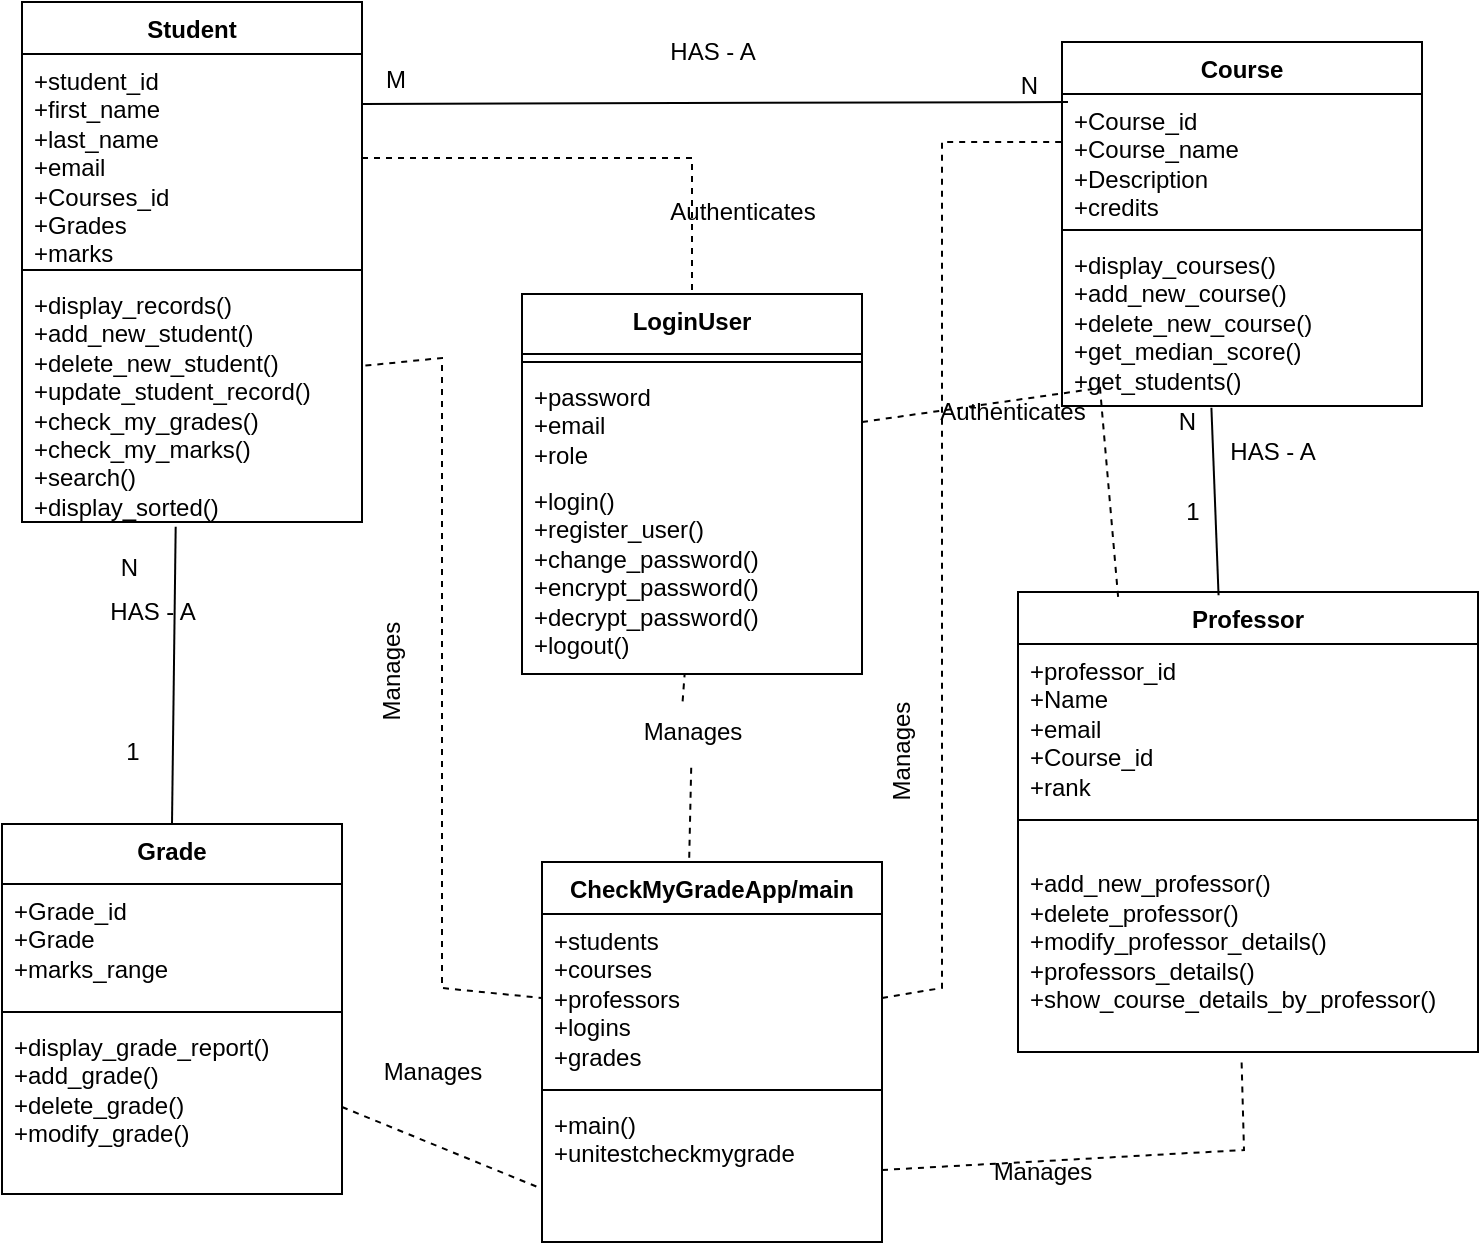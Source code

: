 <mxfile version="26.0.14">
  <diagram name="Page-1" id="QcKtMgjPRR-LLv5RreKO">
    <mxGraphModel dx="1592" dy="807" grid="0" gridSize="10" guides="1" tooltips="1" connect="1" arrows="1" fold="1" page="1" pageScale="1" pageWidth="850" pageHeight="1100" math="0" shadow="0">
      <root>
        <mxCell id="0" />
        <mxCell id="1" parent="0" />
        <mxCell id="8Q-3A9a3a8bKrOW3x1Tt-5" value="Student" style="swimlane;fontStyle=1;align=center;verticalAlign=top;childLayout=stackLayout;horizontal=1;startSize=26;horizontalStack=0;resizeParent=1;resizeParentMax=0;resizeLast=0;collapsible=1;marginBottom=0;whiteSpace=wrap;html=1;" parent="1" vertex="1">
          <mxGeometry x="70" y="40" width="170" height="260" as="geometry" />
        </mxCell>
        <mxCell id="8Q-3A9a3a8bKrOW3x1Tt-6" value="&lt;div&gt;+student_id&lt;/div&gt;+first_name&lt;div&gt;+last_name&lt;/div&gt;&lt;div&gt;+email&lt;/div&gt;&lt;div&gt;+Courses_id&lt;/div&gt;&lt;div&gt;+Grades&lt;/div&gt;&lt;div&gt;+marks&lt;/div&gt;" style="text;strokeColor=none;fillColor=none;align=left;verticalAlign=top;spacingLeft=4;spacingRight=4;overflow=hidden;rotatable=0;points=[[0,0.5],[1,0.5]];portConstraint=eastwest;whiteSpace=wrap;html=1;" parent="8Q-3A9a3a8bKrOW3x1Tt-5" vertex="1">
          <mxGeometry y="26" width="170" height="104" as="geometry" />
        </mxCell>
        <mxCell id="8Q-3A9a3a8bKrOW3x1Tt-7" value="" style="line;strokeWidth=1;fillColor=none;align=left;verticalAlign=middle;spacingTop=-1;spacingLeft=3;spacingRight=3;rotatable=0;labelPosition=right;points=[];portConstraint=eastwest;strokeColor=inherit;" parent="8Q-3A9a3a8bKrOW3x1Tt-5" vertex="1">
          <mxGeometry y="130" width="170" height="8" as="geometry" />
        </mxCell>
        <mxCell id="8Q-3A9a3a8bKrOW3x1Tt-8" value="&lt;div&gt;+display_records() +add_new_student() +delete_new_student() +update_student_record()&lt;/div&gt;&lt;div&gt;+check_my_grades()&lt;br&gt;+check_my_marks()&lt;br&gt;+search()&lt;/div&gt;&lt;div&gt;+display_sorted()&lt;/div&gt;" style="text;strokeColor=none;fillColor=none;align=left;verticalAlign=top;spacingLeft=4;spacingRight=4;overflow=hidden;rotatable=0;points=[[0,0.5],[1,0.5]];portConstraint=eastwest;whiteSpace=wrap;html=1;" parent="8Q-3A9a3a8bKrOW3x1Tt-5" vertex="1">
          <mxGeometry y="138" width="170" height="122" as="geometry" />
        </mxCell>
        <mxCell id="8Q-3A9a3a8bKrOW3x1Tt-16" value="Professor" style="swimlane;fontStyle=1;align=center;verticalAlign=top;childLayout=stackLayout;horizontal=1;startSize=26;horizontalStack=0;resizeParent=1;resizeParentMax=0;resizeLast=0;collapsible=1;marginBottom=0;whiteSpace=wrap;html=1;" parent="1" vertex="1">
          <mxGeometry x="568" y="335" width="230" height="230" as="geometry" />
        </mxCell>
        <mxCell id="8Q-3A9a3a8bKrOW3x1Tt-17" value="&lt;div&gt;+professor_id&lt;/div&gt;+Name&lt;div&gt;+email&lt;/div&gt;&lt;div&gt;+Course_id&lt;/div&gt;&lt;div&gt;+rank&lt;/div&gt;" style="text;strokeColor=none;fillColor=none;align=left;verticalAlign=top;spacingLeft=4;spacingRight=4;overflow=hidden;rotatable=0;points=[[0,0.5],[1,0.5]];portConstraint=eastwest;whiteSpace=wrap;html=1;" parent="8Q-3A9a3a8bKrOW3x1Tt-16" vertex="1">
          <mxGeometry y="26" width="230" height="84" as="geometry" />
        </mxCell>
        <mxCell id="8Q-3A9a3a8bKrOW3x1Tt-18" value="" style="line;strokeWidth=1;fillColor=none;align=left;verticalAlign=middle;spacingTop=-1;spacingLeft=3;spacingRight=3;rotatable=0;labelPosition=right;points=[];portConstraint=eastwest;strokeColor=inherit;" parent="8Q-3A9a3a8bKrOW3x1Tt-16" vertex="1">
          <mxGeometry y="110" width="230" height="8" as="geometry" />
        </mxCell>
        <mxCell id="8Q-3A9a3a8bKrOW3x1Tt-19" value="&lt;br&gt;&lt;div&gt;+add_new_professor()&lt;div&gt;+delete_professor()&amp;nbsp;&lt;/div&gt;&lt;div&gt;+modify_professor_details()&lt;/div&gt;&lt;div&gt;+professors_details()&lt;/div&gt;&lt;div&gt;+show_course_details_by_professor()&lt;/div&gt;&lt;/div&gt;" style="text;strokeColor=none;fillColor=none;align=left;verticalAlign=top;spacingLeft=4;spacingRight=4;overflow=hidden;rotatable=0;points=[[0,0.5],[1,0.5]];portConstraint=eastwest;whiteSpace=wrap;html=1;" parent="8Q-3A9a3a8bKrOW3x1Tt-16" vertex="1">
          <mxGeometry y="118" width="230" height="112" as="geometry" />
        </mxCell>
        <mxCell id="8Q-3A9a3a8bKrOW3x1Tt-36" value="CheckMyGradeApp/main" style="swimlane;fontStyle=1;align=center;verticalAlign=top;childLayout=stackLayout;horizontal=1;startSize=26;horizontalStack=0;resizeParent=1;resizeParentMax=0;resizeLast=0;collapsible=1;marginBottom=0;whiteSpace=wrap;html=1;" parent="1" vertex="1">
          <mxGeometry x="330" y="470" width="170" height="190" as="geometry" />
        </mxCell>
        <mxCell id="8Q-3A9a3a8bKrOW3x1Tt-37" value="+students&amp;nbsp;&lt;div&gt;+courses&lt;/div&gt;&lt;div&gt;+professors&amp;nbsp;&lt;/div&gt;&lt;div&gt;+logins&lt;/div&gt;&lt;div&gt;+grades&lt;/div&gt;" style="text;strokeColor=none;fillColor=none;align=left;verticalAlign=top;spacingLeft=4;spacingRight=4;overflow=hidden;rotatable=0;points=[[0,0.5],[1,0.5]];portConstraint=eastwest;whiteSpace=wrap;html=1;" parent="8Q-3A9a3a8bKrOW3x1Tt-36" vertex="1">
          <mxGeometry y="26" width="170" height="84" as="geometry" />
        </mxCell>
        <mxCell id="8Q-3A9a3a8bKrOW3x1Tt-38" value="" style="line;strokeWidth=1;fillColor=none;align=left;verticalAlign=middle;spacingTop=-1;spacingLeft=3;spacingRight=3;rotatable=0;labelPosition=right;points=[];portConstraint=eastwest;strokeColor=inherit;" parent="8Q-3A9a3a8bKrOW3x1Tt-36" vertex="1">
          <mxGeometry y="110" width="170" height="8" as="geometry" />
        </mxCell>
        <mxCell id="8Q-3A9a3a8bKrOW3x1Tt-39" value="&lt;div&gt;+main()&lt;/div&gt;&lt;div&gt;+unitestcheckmygrade&lt;/div&gt;" style="text;strokeColor=none;fillColor=none;align=left;verticalAlign=top;spacingLeft=4;spacingRight=4;overflow=hidden;rotatable=0;points=[[0,0.5],[1,0.5]];portConstraint=eastwest;whiteSpace=wrap;html=1;" parent="8Q-3A9a3a8bKrOW3x1Tt-36" vertex="1">
          <mxGeometry y="118" width="170" height="72" as="geometry" />
        </mxCell>
        <mxCell id="8Q-3A9a3a8bKrOW3x1Tt-41" value="Grade" style="swimlane;fontStyle=1;align=center;verticalAlign=top;childLayout=stackLayout;horizontal=1;startSize=30;horizontalStack=0;resizeParent=1;resizeParentMax=0;resizeLast=0;collapsible=1;marginBottom=0;whiteSpace=wrap;html=1;" parent="1" vertex="1">
          <mxGeometry x="60" y="451" width="170" height="185" as="geometry" />
        </mxCell>
        <mxCell id="8Q-3A9a3a8bKrOW3x1Tt-42" value="+Grade_id &lt;br&gt;+Grade &lt;br&gt;+marks_range&amp;nbsp;" style="text;strokeColor=none;fillColor=none;align=left;verticalAlign=top;spacingLeft=4;spacingRight=4;overflow=hidden;rotatable=0;points=[[0,0.5],[1,0.5]];portConstraint=eastwest;whiteSpace=wrap;html=1;" parent="8Q-3A9a3a8bKrOW3x1Tt-41" vertex="1">
          <mxGeometry y="30" width="170" height="60" as="geometry" />
        </mxCell>
        <mxCell id="8Q-3A9a3a8bKrOW3x1Tt-43" value="" style="line;strokeWidth=1;fillColor=none;align=left;verticalAlign=middle;spacingTop=-1;spacingLeft=3;spacingRight=3;rotatable=0;labelPosition=right;points=[];portConstraint=eastwest;strokeColor=inherit;" parent="8Q-3A9a3a8bKrOW3x1Tt-41" vertex="1">
          <mxGeometry y="90" width="170" height="8" as="geometry" />
        </mxCell>
        <mxCell id="8Q-3A9a3a8bKrOW3x1Tt-44" value="+display_grade_report() +add_grade() &lt;br&gt;+delete_grade()&lt;div&gt;+modify_grade() &lt;/div&gt;&lt;div&gt;&lt;br&gt;&lt;/div&gt;&lt;div&gt;&lt;br&gt;&lt;/div&gt;" style="text;strokeColor=none;fillColor=none;align=left;verticalAlign=top;spacingLeft=4;spacingRight=4;overflow=hidden;rotatable=0;points=[[0,0.5],[1,0.5]];portConstraint=eastwest;whiteSpace=wrap;html=1;" parent="8Q-3A9a3a8bKrOW3x1Tt-41" vertex="1">
          <mxGeometry y="98" width="170" height="87" as="geometry" />
        </mxCell>
        <mxCell id="6nEk_QV174e94a7W0Xeq-19" value="HAS - A" style="text;html=1;align=center;verticalAlign=middle;resizable=0;points=[];autosize=1;strokeColor=none;fillColor=none;" parent="1" vertex="1">
          <mxGeometry x="380" y="50" width="70" height="30" as="geometry" />
        </mxCell>
        <mxCell id="6nEk_QV174e94a7W0Xeq-26" value="" style="endArrow=none;html=1;rounded=0;exitX=0.5;exitY=0;exitDx=0;exitDy=0;entryX=0.452;entryY=1.019;entryDx=0;entryDy=0;entryPerimeter=0;" parent="1" source="8Q-3A9a3a8bKrOW3x1Tt-41" target="8Q-3A9a3a8bKrOW3x1Tt-8" edge="1">
          <mxGeometry relative="1" as="geometry">
            <mxPoint x="290" y="310" as="sourcePoint" />
            <mxPoint x="450" y="310" as="targetPoint" />
          </mxGeometry>
        </mxCell>
        <mxCell id="6nEk_QV174e94a7W0Xeq-27" value="N" style="resizable=0;html=1;whiteSpace=wrap;align=right;verticalAlign=bottom;" parent="6nEk_QV174e94a7W0Xeq-26" connectable="0" vertex="1">
          <mxGeometry x="1" relative="1" as="geometry">
            <mxPoint x="-17" y="29" as="offset" />
          </mxGeometry>
        </mxCell>
        <mxCell id="6nEk_QV174e94a7W0Xeq-28" value="1" style="text;html=1;align=center;verticalAlign=middle;resizable=0;points=[];autosize=1;strokeColor=none;fillColor=none;" parent="1" vertex="1">
          <mxGeometry x="110" y="400" width="30" height="30" as="geometry" />
        </mxCell>
        <mxCell id="6nEk_QV174e94a7W0Xeq-29" value="HAS - A" style="text;html=1;align=center;verticalAlign=middle;resizable=0;points=[];autosize=1;strokeColor=none;fillColor=none;" parent="1" vertex="1">
          <mxGeometry x="100" y="330" width="70" height="30" as="geometry" />
        </mxCell>
        <mxCell id="6nEk_QV174e94a7W0Xeq-30" value="" style="endArrow=none;html=1;rounded=0;entryX=0.415;entryY=1.01;entryDx=0;entryDy=0;entryPerimeter=0;exitX=0.436;exitY=0.007;exitDx=0;exitDy=0;exitPerimeter=0;" parent="1" target="8Q-3A9a3a8bKrOW3x1Tt-14" edge="1" source="8Q-3A9a3a8bKrOW3x1Tt-16">
          <mxGeometry relative="1" as="geometry">
            <mxPoint x="665" y="310" as="sourcePoint" />
            <mxPoint x="666" y="174" as="targetPoint" />
          </mxGeometry>
        </mxCell>
        <mxCell id="6nEk_QV174e94a7W0Xeq-31" value="N" style="resizable=0;html=1;whiteSpace=wrap;align=right;verticalAlign=bottom;" parent="6nEk_QV174e94a7W0Xeq-30" connectable="0" vertex="1">
          <mxGeometry x="1" relative="1" as="geometry">
            <mxPoint x="-6" y="16" as="offset" />
          </mxGeometry>
        </mxCell>
        <mxCell id="6nEk_QV174e94a7W0Xeq-34" value="1" style="text;html=1;align=center;verticalAlign=middle;resizable=0;points=[];autosize=1;strokeColor=none;fillColor=none;" parent="1" vertex="1">
          <mxGeometry x="640" y="280" width="30" height="30" as="geometry" />
        </mxCell>
        <mxCell id="8Q-3A9a3a8bKrOW3x1Tt-11" value="Course" style="swimlane;fontStyle=1;align=center;verticalAlign=top;childLayout=stackLayout;horizontal=1;startSize=26;horizontalStack=0;resizeParent=1;resizeParentMax=0;resizeLast=0;collapsible=1;marginBottom=0;whiteSpace=wrap;html=1;" parent="1" vertex="1">
          <mxGeometry x="590" y="60" width="180" height="182" as="geometry" />
        </mxCell>
        <mxCell id="8Q-3A9a3a8bKrOW3x1Tt-12" value="+Course_id&lt;div&gt;+Course_name&lt;/div&gt;&lt;div&gt;+Description&lt;/div&gt;&lt;div&gt;+credits&lt;/div&gt;&lt;div&gt;&lt;br&gt;&lt;/div&gt;" style="text;strokeColor=none;fillColor=none;align=left;verticalAlign=top;spacingLeft=4;spacingRight=4;overflow=hidden;rotatable=0;points=[[0,0.5],[1,0.5]];portConstraint=eastwest;whiteSpace=wrap;html=1;" parent="8Q-3A9a3a8bKrOW3x1Tt-11" vertex="1">
          <mxGeometry y="26" width="180" height="64" as="geometry" />
        </mxCell>
        <mxCell id="8Q-3A9a3a8bKrOW3x1Tt-13" value="" style="line;strokeWidth=1;fillColor=none;align=left;verticalAlign=middle;spacingTop=-1;spacingLeft=3;spacingRight=3;rotatable=0;labelPosition=right;points=[];portConstraint=eastwest;strokeColor=inherit;" parent="8Q-3A9a3a8bKrOW3x1Tt-11" vertex="1">
          <mxGeometry y="90" width="180" height="8" as="geometry" />
        </mxCell>
        <mxCell id="8Q-3A9a3a8bKrOW3x1Tt-14" value="+display_courses()&lt;div&gt;+add_new_course()&lt;br&gt;&lt;/div&gt;&lt;div&gt;+delete_new_course()&lt;/div&gt;&lt;div&gt;+get_median_score()&lt;/div&gt;&lt;div&gt;+get_students()&lt;/div&gt;" style="text;strokeColor=none;fillColor=none;align=left;verticalAlign=top;spacingLeft=4;spacingRight=4;overflow=hidden;rotatable=0;points=[[0,0.5],[1,0.5]];portConstraint=eastwest;whiteSpace=wrap;html=1;" parent="8Q-3A9a3a8bKrOW3x1Tt-11" vertex="1">
          <mxGeometry y="98" width="180" height="84" as="geometry" />
        </mxCell>
        <mxCell id="8Q-3A9a3a8bKrOW3x1Tt-32" value="LoginUser " style="swimlane;fontStyle=1;align=center;verticalAlign=top;childLayout=stackLayout;horizontal=1;startSize=30;horizontalStack=0;resizeParent=1;resizeParentMax=0;resizeLast=0;collapsible=1;marginBottom=0;whiteSpace=wrap;html=1;" parent="1" vertex="1">
          <mxGeometry x="320" y="186" width="170" height="190" as="geometry" />
        </mxCell>
        <mxCell id="8Q-3A9a3a8bKrOW3x1Tt-34" value="" style="line;strokeWidth=1;fillColor=none;align=left;verticalAlign=middle;spacingTop=-1;spacingLeft=3;spacingRight=3;rotatable=0;labelPosition=right;points=[];portConstraint=eastwest;strokeColor=inherit;" parent="8Q-3A9a3a8bKrOW3x1Tt-32" vertex="1">
          <mxGeometry y="30" width="170" height="8" as="geometry" />
        </mxCell>
        <mxCell id="8Q-3A9a3a8bKrOW3x1Tt-33" value="&lt;div&gt;+password&lt;/div&gt;&lt;div&gt;+email&lt;/div&gt;&lt;div&gt;+role&lt;/div&gt;" style="text;strokeColor=none;fillColor=none;align=left;verticalAlign=top;spacingLeft=4;spacingRight=4;overflow=hidden;rotatable=0;points=[[0,0.5],[1,0.5]];portConstraint=eastwest;whiteSpace=wrap;html=1;" parent="8Q-3A9a3a8bKrOW3x1Tt-32" vertex="1">
          <mxGeometry y="38" width="170" height="52" as="geometry" />
        </mxCell>
        <mxCell id="8Q-3A9a3a8bKrOW3x1Tt-35" value="+login()&lt;div&gt;+register_user()&lt;br&gt;&lt;div&gt;+change_password()&lt;/div&gt;&lt;div&gt;+encrypt_password()&lt;/div&gt;&lt;div&gt;+decrypt_password()&lt;/div&gt;&lt;/div&gt;&lt;div&gt;+logout()&lt;/div&gt;" style="text;strokeColor=none;fillColor=none;align=left;verticalAlign=top;spacingLeft=4;spacingRight=4;overflow=hidden;rotatable=0;points=[[0,0.5],[1,0.5]];portConstraint=eastwest;whiteSpace=wrap;html=1;" parent="8Q-3A9a3a8bKrOW3x1Tt-32" vertex="1">
          <mxGeometry y="90" width="170" height="100" as="geometry" />
        </mxCell>
        <mxCell id="6nEk_QV174e94a7W0Xeq-39" value="" style="endArrow=none;html=1;rounded=0;exitX=0.993;exitY=0.62;exitDx=0;exitDy=0;exitPerimeter=0;entryX=0.01;entryY=0.059;entryDx=0;entryDy=0;entryPerimeter=0;" parent="1" edge="1">
          <mxGeometry relative="1" as="geometry">
            <mxPoint x="240.0" y="90.95" as="sourcePoint" />
            <mxPoint x="592.99" y="90.004" as="targetPoint" />
          </mxGeometry>
        </mxCell>
        <mxCell id="6nEk_QV174e94a7W0Xeq-40" value="M" style="resizable=0;html=1;whiteSpace=wrap;align=left;verticalAlign=bottom;" parent="6nEk_QV174e94a7W0Xeq-39" connectable="0" vertex="1">
          <mxGeometry x="-1" relative="1" as="geometry">
            <mxPoint x="10" y="-3" as="offset" />
          </mxGeometry>
        </mxCell>
        <mxCell id="6nEk_QV174e94a7W0Xeq-41" value="N" style="resizable=0;html=1;whiteSpace=wrap;align=right;verticalAlign=bottom;" parent="6nEk_QV174e94a7W0Xeq-39" connectable="0" vertex="1">
          <mxGeometry x="1" relative="1" as="geometry">
            <mxPoint x="-13" as="offset" />
          </mxGeometry>
        </mxCell>
        <mxCell id="6nEk_QV174e94a7W0Xeq-43" value="HAS - A" style="text;html=1;align=center;verticalAlign=middle;resizable=0;points=[];autosize=1;strokeColor=none;fillColor=none;" parent="1" vertex="1">
          <mxGeometry x="660" y="250" width="70" height="30" as="geometry" />
        </mxCell>
        <mxCell id="6nEk_QV174e94a7W0Xeq-44" value="" style="endArrow=none;dashed=1;html=1;rounded=0;exitX=1;exitY=0.5;exitDx=0;exitDy=0;entryX=0.486;entryY=1.037;entryDx=0;entryDy=0;entryPerimeter=0;" parent="1" source="8Q-3A9a3a8bKrOW3x1Tt-39" target="8Q-3A9a3a8bKrOW3x1Tt-19" edge="1">
          <mxGeometry width="50" height="50" relative="1" as="geometry">
            <mxPoint x="560" y="520" as="sourcePoint" />
            <mxPoint x="610" y="470" as="targetPoint" />
            <Array as="points">
              <mxPoint x="681" y="614" />
            </Array>
          </mxGeometry>
        </mxCell>
        <mxCell id="6nEk_QV174e94a7W0Xeq-45" value="" style="endArrow=none;dashed=1;html=1;rounded=0;exitX=0.433;exitY=-0.011;exitDx=0;exitDy=0;exitPerimeter=0;" parent="1" source="6nEk_QV174e94a7W0Xeq-59" target="8Q-3A9a3a8bKrOW3x1Tt-35" edge="1">
          <mxGeometry width="50" height="50" relative="1" as="geometry">
            <mxPoint x="400" y="460" as="sourcePoint" />
            <mxPoint x="409.89" y="332.376" as="targetPoint" />
          </mxGeometry>
        </mxCell>
        <mxCell id="6nEk_QV174e94a7W0Xeq-47" value="" style="endArrow=none;dashed=1;html=1;rounded=0;entryX=0;entryY=0.631;entryDx=0;entryDy=0;entryPerimeter=0;exitX=1;exitY=0.5;exitDx=0;exitDy=0;" parent="1" source="8Q-3A9a3a8bKrOW3x1Tt-44" target="8Q-3A9a3a8bKrOW3x1Tt-39" edge="1">
          <mxGeometry width="50" height="50" relative="1" as="geometry">
            <mxPoint x="230" y="540" as="sourcePoint" />
            <mxPoint x="280" y="490" as="targetPoint" />
          </mxGeometry>
        </mxCell>
        <mxCell id="6nEk_QV174e94a7W0Xeq-49" value="" style="endArrow=none;dashed=1;html=1;rounded=0;exitX=1;exitY=0.5;exitDx=0;exitDy=0;" parent="1" source="8Q-3A9a3a8bKrOW3x1Tt-37" edge="1">
          <mxGeometry width="50" height="50" relative="1" as="geometry">
            <mxPoint x="530" y="530" as="sourcePoint" />
            <mxPoint x="590" y="110" as="targetPoint" />
            <Array as="points">
              <mxPoint x="530" y="533" />
              <mxPoint x="530" y="110" />
            </Array>
          </mxGeometry>
        </mxCell>
        <mxCell id="6nEk_QV174e94a7W0Xeq-50" value="" style="endArrow=none;dashed=1;html=1;rounded=0;exitX=1.01;exitY=0.359;exitDx=0;exitDy=0;exitPerimeter=0;entryX=0;entryY=0.5;entryDx=0;entryDy=0;" parent="1" source="8Q-3A9a3a8bKrOW3x1Tt-8" target="8Q-3A9a3a8bKrOW3x1Tt-37" edge="1">
          <mxGeometry width="50" height="50" relative="1" as="geometry">
            <mxPoint x="540" y="370" as="sourcePoint" />
            <mxPoint x="280" y="550" as="targetPoint" />
            <Array as="points">
              <mxPoint x="280" y="218" />
              <mxPoint x="280" y="533" />
            </Array>
          </mxGeometry>
        </mxCell>
        <mxCell id="6nEk_QV174e94a7W0Xeq-51" value="" style="endArrow=none;dashed=1;html=1;rounded=0;exitX=1;exitY=0.5;exitDx=0;exitDy=0;entryX=0.218;entryY=0.015;entryDx=0;entryDy=0;entryPerimeter=0;" parent="1" source="8Q-3A9a3a8bKrOW3x1Tt-33" target="8Q-3A9a3a8bKrOW3x1Tt-16" edge="1">
          <mxGeometry width="50" height="50" relative="1" as="geometry">
            <mxPoint x="540" y="370" as="sourcePoint" />
            <mxPoint x="590" y="320" as="targetPoint" />
            <Array as="points">
              <mxPoint x="609" y="233" />
            </Array>
          </mxGeometry>
        </mxCell>
        <mxCell id="6nEk_QV174e94a7W0Xeq-52" value="" style="endArrow=none;dashed=1;html=1;rounded=0;exitX=1;exitY=0.5;exitDx=0;exitDy=0;entryX=0.5;entryY=0;entryDx=0;entryDy=0;" parent="1" source="8Q-3A9a3a8bKrOW3x1Tt-6" target="8Q-3A9a3a8bKrOW3x1Tt-32" edge="1">
          <mxGeometry width="50" height="50" relative="1" as="geometry">
            <mxPoint x="540" y="370" as="sourcePoint" />
            <mxPoint x="590" y="320" as="targetPoint" />
            <Array as="points">
              <mxPoint x="405" y="118" />
            </Array>
          </mxGeometry>
        </mxCell>
        <mxCell id="6nEk_QV174e94a7W0Xeq-53" value="Authenticates" style="text;html=1;align=center;verticalAlign=middle;resizable=0;points=[];autosize=1;strokeColor=none;fillColor=none;" parent="1" vertex="1">
          <mxGeometry x="380" y="130" width="100" height="30" as="geometry" />
        </mxCell>
        <mxCell id="6nEk_QV174e94a7W0Xeq-54" value="Manages" style="text;html=1;align=center;verticalAlign=middle;resizable=0;points=[];autosize=1;strokeColor=none;fillColor=none;rotation=-90;" parent="1" vertex="1">
          <mxGeometry x="220" y="360" width="70" height="30" as="geometry" />
        </mxCell>
        <mxCell id="6nEk_QV174e94a7W0Xeq-56" value="Manages" style="text;html=1;align=center;verticalAlign=middle;resizable=0;points=[];autosize=1;strokeColor=none;fillColor=none;rotation=-90;" parent="1" vertex="1">
          <mxGeometry x="475" y="400" width="70" height="30" as="geometry" />
        </mxCell>
        <mxCell id="6nEk_QV174e94a7W0Xeq-57" value="Manages" style="text;html=1;align=center;verticalAlign=middle;resizable=0;points=[];autosize=1;strokeColor=none;fillColor=none;" parent="1" vertex="1">
          <mxGeometry x="545" y="610" width="70" height="30" as="geometry" />
        </mxCell>
        <mxCell id="6nEk_QV174e94a7W0Xeq-58" value="Manages" style="text;html=1;align=center;verticalAlign=middle;resizable=0;points=[];autosize=1;strokeColor=none;fillColor=none;" parent="1" vertex="1">
          <mxGeometry x="240" y="560" width="70" height="30" as="geometry" />
        </mxCell>
        <mxCell id="6nEk_QV174e94a7W0Xeq-60" value="" style="endArrow=none;dashed=1;html=1;rounded=0;exitX=0.433;exitY=-0.011;exitDx=0;exitDy=0;exitPerimeter=0;" parent="1" source="8Q-3A9a3a8bKrOW3x1Tt-36" target="6nEk_QV174e94a7W0Xeq-59" edge="1">
          <mxGeometry width="50" height="50" relative="1" as="geometry">
            <mxPoint x="404" y="467" as="sourcePoint" />
            <mxPoint x="405" y="330" as="targetPoint" />
          </mxGeometry>
        </mxCell>
        <mxCell id="6nEk_QV174e94a7W0Xeq-59" value="Manages" style="text;html=1;align=center;verticalAlign=middle;resizable=0;points=[];autosize=1;strokeColor=none;fillColor=none;" parent="1" vertex="1">
          <mxGeometry x="370" y="390" width="70" height="30" as="geometry" />
        </mxCell>
        <mxCell id="6nEk_QV174e94a7W0Xeq-61" value="Authenticates" style="text;html=1;align=center;verticalAlign=middle;resizable=0;points=[];autosize=1;strokeColor=none;fillColor=none;" parent="1" vertex="1">
          <mxGeometry x="515" y="230" width="100" height="30" as="geometry" />
        </mxCell>
      </root>
    </mxGraphModel>
  </diagram>
</mxfile>
